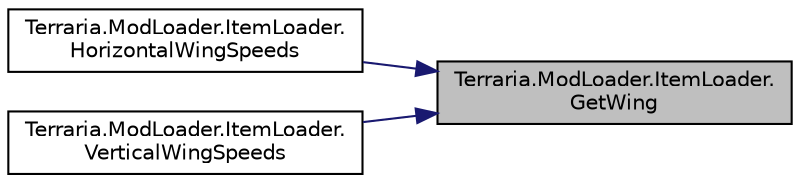 digraph "Terraria.ModLoader.ItemLoader.GetWing"
{
 // LATEX_PDF_SIZE
  edge [fontname="Helvetica",fontsize="10",labelfontname="Helvetica",labelfontsize="10"];
  node [fontname="Helvetica",fontsize="10",shape=record];
  rankdir="RL";
  Node1 [label="Terraria.ModLoader.ItemLoader.\lGetWing",height=0.2,width=0.4,color="black", fillcolor="grey75", style="filled", fontcolor="black",tooltip="s Returns the wing item that the player is functionally using. If player.wingsLogic has been modified..."];
  Node1 -> Node2 [dir="back",color="midnightblue",fontsize="10",style="solid",fontname="Helvetica"];
  Node2 [label="Terraria.ModLoader.ItemLoader.\lHorizontalWingSpeeds",height=0.2,width=0.4,color="black", fillcolor="white", style="filled",URL="$class_terraria_1_1_mod_loader_1_1_item_loader.html#ad0e201a10ba3a7c2dabefebac13b4eb9",tooltip="If the player is using wings, this uses the result of GetWing, and calls ModItem.HorizontalWingSpeeds..."];
  Node1 -> Node3 [dir="back",color="midnightblue",fontsize="10",style="solid",fontname="Helvetica"];
  Node3 [label="Terraria.ModLoader.ItemLoader.\lVerticalWingSpeeds",height=0.2,width=0.4,color="black", fillcolor="white", style="filled",URL="$class_terraria_1_1_mod_loader_1_1_item_loader.html#a6eeea936b5fb5d9c5776807ac186e3b7",tooltip="If the player is using wings, this uses the result of GetWing, and calls ModItem.VerticalWingSpeeds t..."];
}
